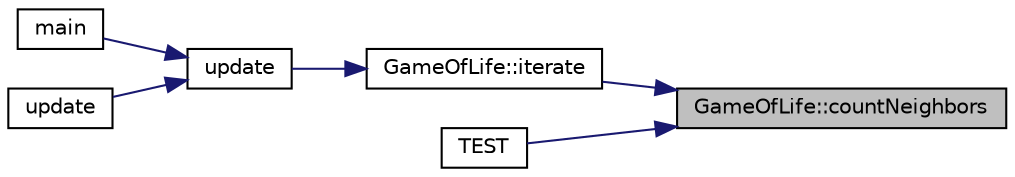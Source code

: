 digraph "GameOfLife::countNeighbors"
{
 // INTERACTIVE_SVG=YES
 // LATEX_PDF_SIZE
  edge [fontname="Helvetica",fontsize="10",labelfontname="Helvetica",labelfontsize="10"];
  node [fontname="Helvetica",fontsize="10",shape=record];
  rankdir="RL";
  Node1 [label="GameOfLife::countNeighbors",height=0.2,width=0.4,color="black", fillcolor="grey75", style="filled", fontcolor="black",tooltip="A function variable."];
  Node1 -> Node2 [dir="back",color="midnightblue",fontsize="10",style="solid",fontname="Helvetica"];
  Node2 [label="GameOfLife::iterate",height=0.2,width=0.4,color="black", fillcolor="white", style="filled",URL="$class_game_of_life.html#ae9314a701fb22946c93a9e16e0ceb2b4",tooltip="Interator function."];
  Node2 -> Node3 [dir="back",color="midnightblue",fontsize="10",style="solid",fontname="Helvetica"];
  Node3 [label="update",height=0.2,width=0.4,color="black", fillcolor="white", style="filled",URL="$backup_2openmp_2src_2main_8cpp.html#accd03d0ab10d5efc1f80a091da7e97a1",tooltip=" "];
  Node3 -> Node4 [dir="back",color="midnightblue",fontsize="10",style="solid",fontname="Helvetica"];
  Node4 [label="main",height=0.2,width=0.4,color="black", fillcolor="white", style="filled",URL="$backup_2openmp_2src_2main_8cpp.html#a3c04138a5bfe5d72780bb7e82a18e627",tooltip=" "];
  Node3 -> Node5 [dir="back",color="midnightblue",fontsize="10",style="solid",fontname="Helvetica"];
  Node5 [label="update",height=0.2,width=0.4,color="black", fillcolor="white", style="filled",URL="$src_2main_8cpp.html#accd03d0ab10d5efc1f80a091da7e97a1",tooltip=" "];
  Node1 -> Node6 [dir="back",color="midnightblue",fontsize="10",style="solid",fontname="Helvetica"];
  Node6 [label="TEST",height=0.2,width=0.4,color="black", fillcolor="white", style="filled",URL="$backup_2openmp_2src_2_game_of_life___test_8cpp.html#a498dc1093e3d2f9a0fca97835bf205b5",tooltip=" "];
}
